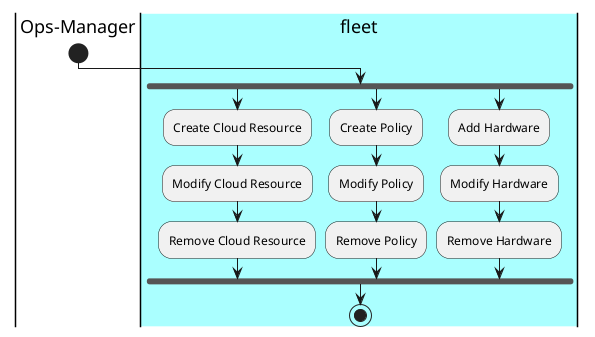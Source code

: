 @startuml
|Ops-Manager|
start
|#aaffff|fleet|
fork
:Create Cloud Resource;
:Modify Cloud Resource;
:Remove Cloud Resource;
fork again
:Create Policy;
:Modify Policy;
:Remove Policy;
fork again
:Add Hardware;
:Modify Hardware;
:Remove Hardware;
fork end
stop
@enduml
